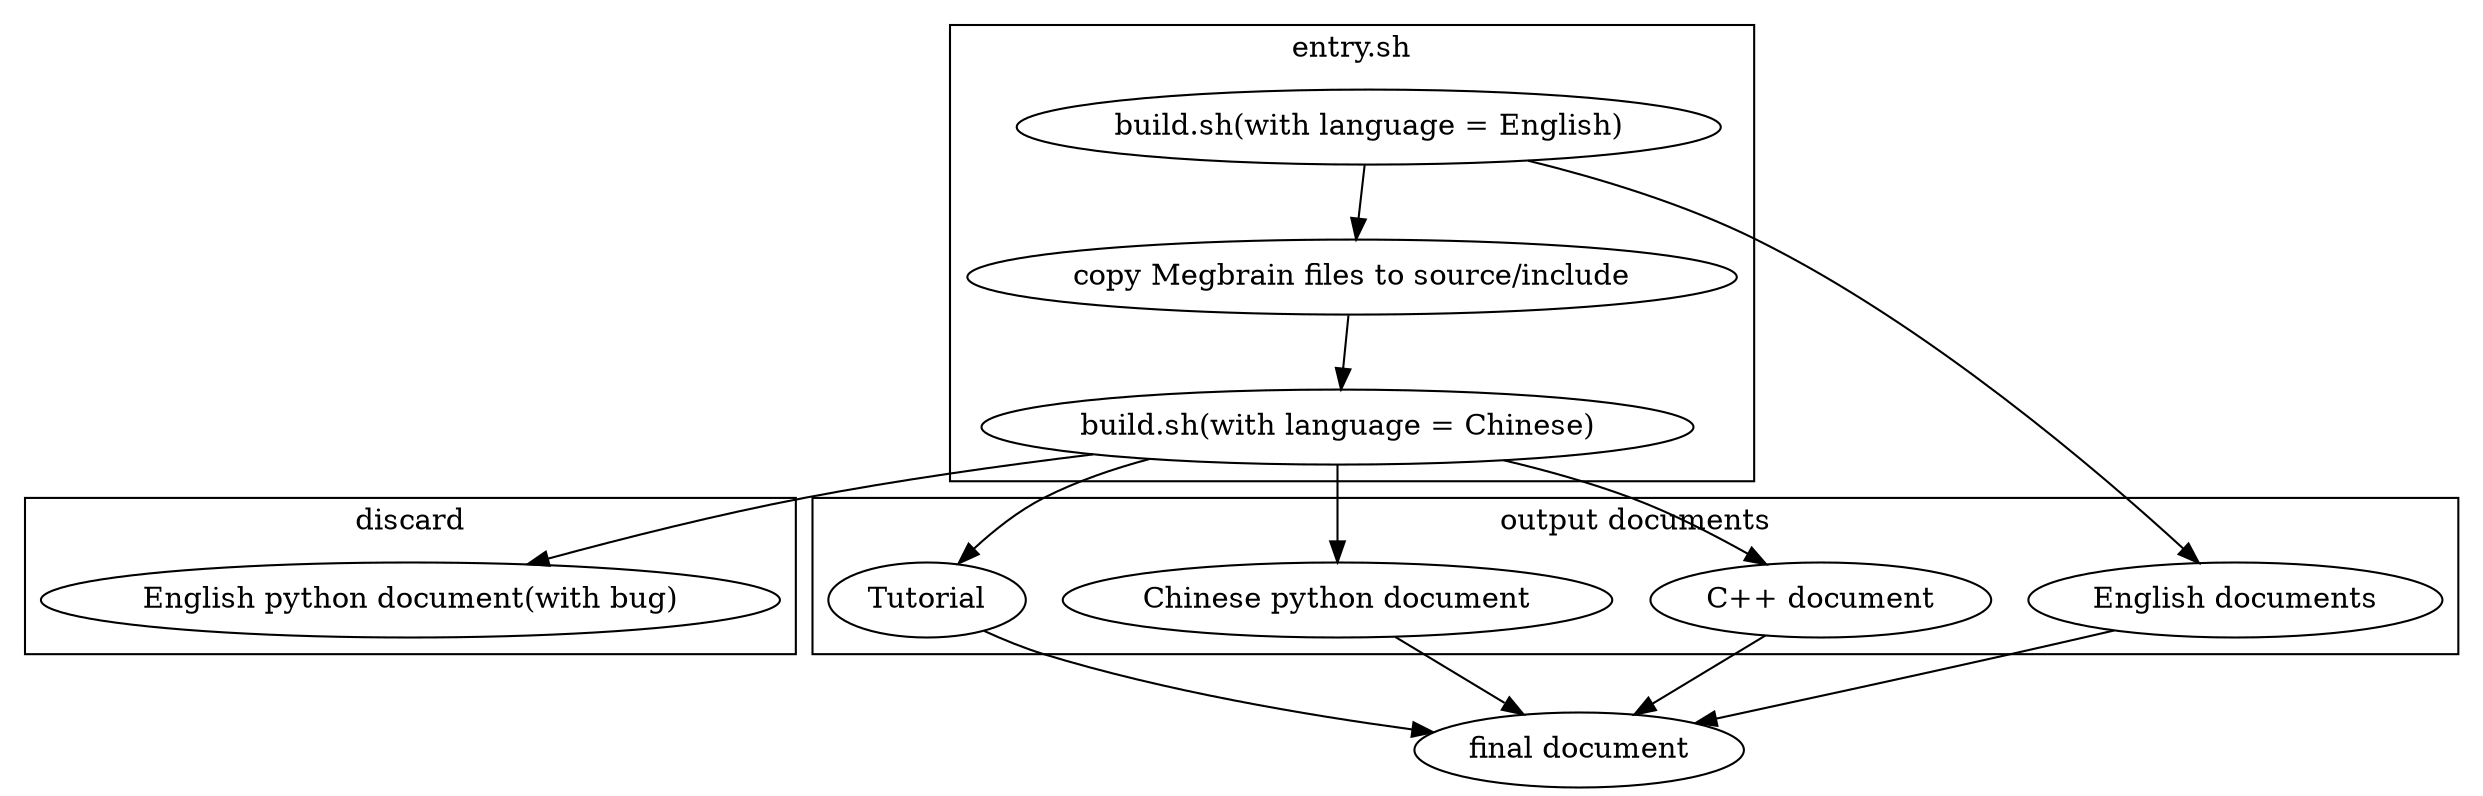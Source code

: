 digraph entry{

    subgraph cluster_1{
        label = "entry.sh"
        "build.sh(with language = English)"->"copy Megbrain files to source/include";
        "copy Megbrain files to source/include"->"build.sh(with language = Chinese)";
    }

    subgraph cluster_2{
        label = "output documents";
        "English documents";
        "C++ document";
        "Chinese python document";
        "Tutorial";
    }

    subgraph cluster_3{
        label = "discard";
        "English python document(with bug)";
    }

    "build.sh(with language = English)"->"English documents";
    "build.sh(with language = Chinese)"->"English python document(with bug)";
    "build.sh(with language = Chinese)"->"C++ document";
    "build.sh(with language = Chinese)"->"Chinese python document";
    "build.sh(with language = Chinese)"->"Tutorial";
    "English documents"->"final document";
    "C++ document"->"final document";
    "Chinese python document"->"final document";
    "Tutorial"->"final document";
}
